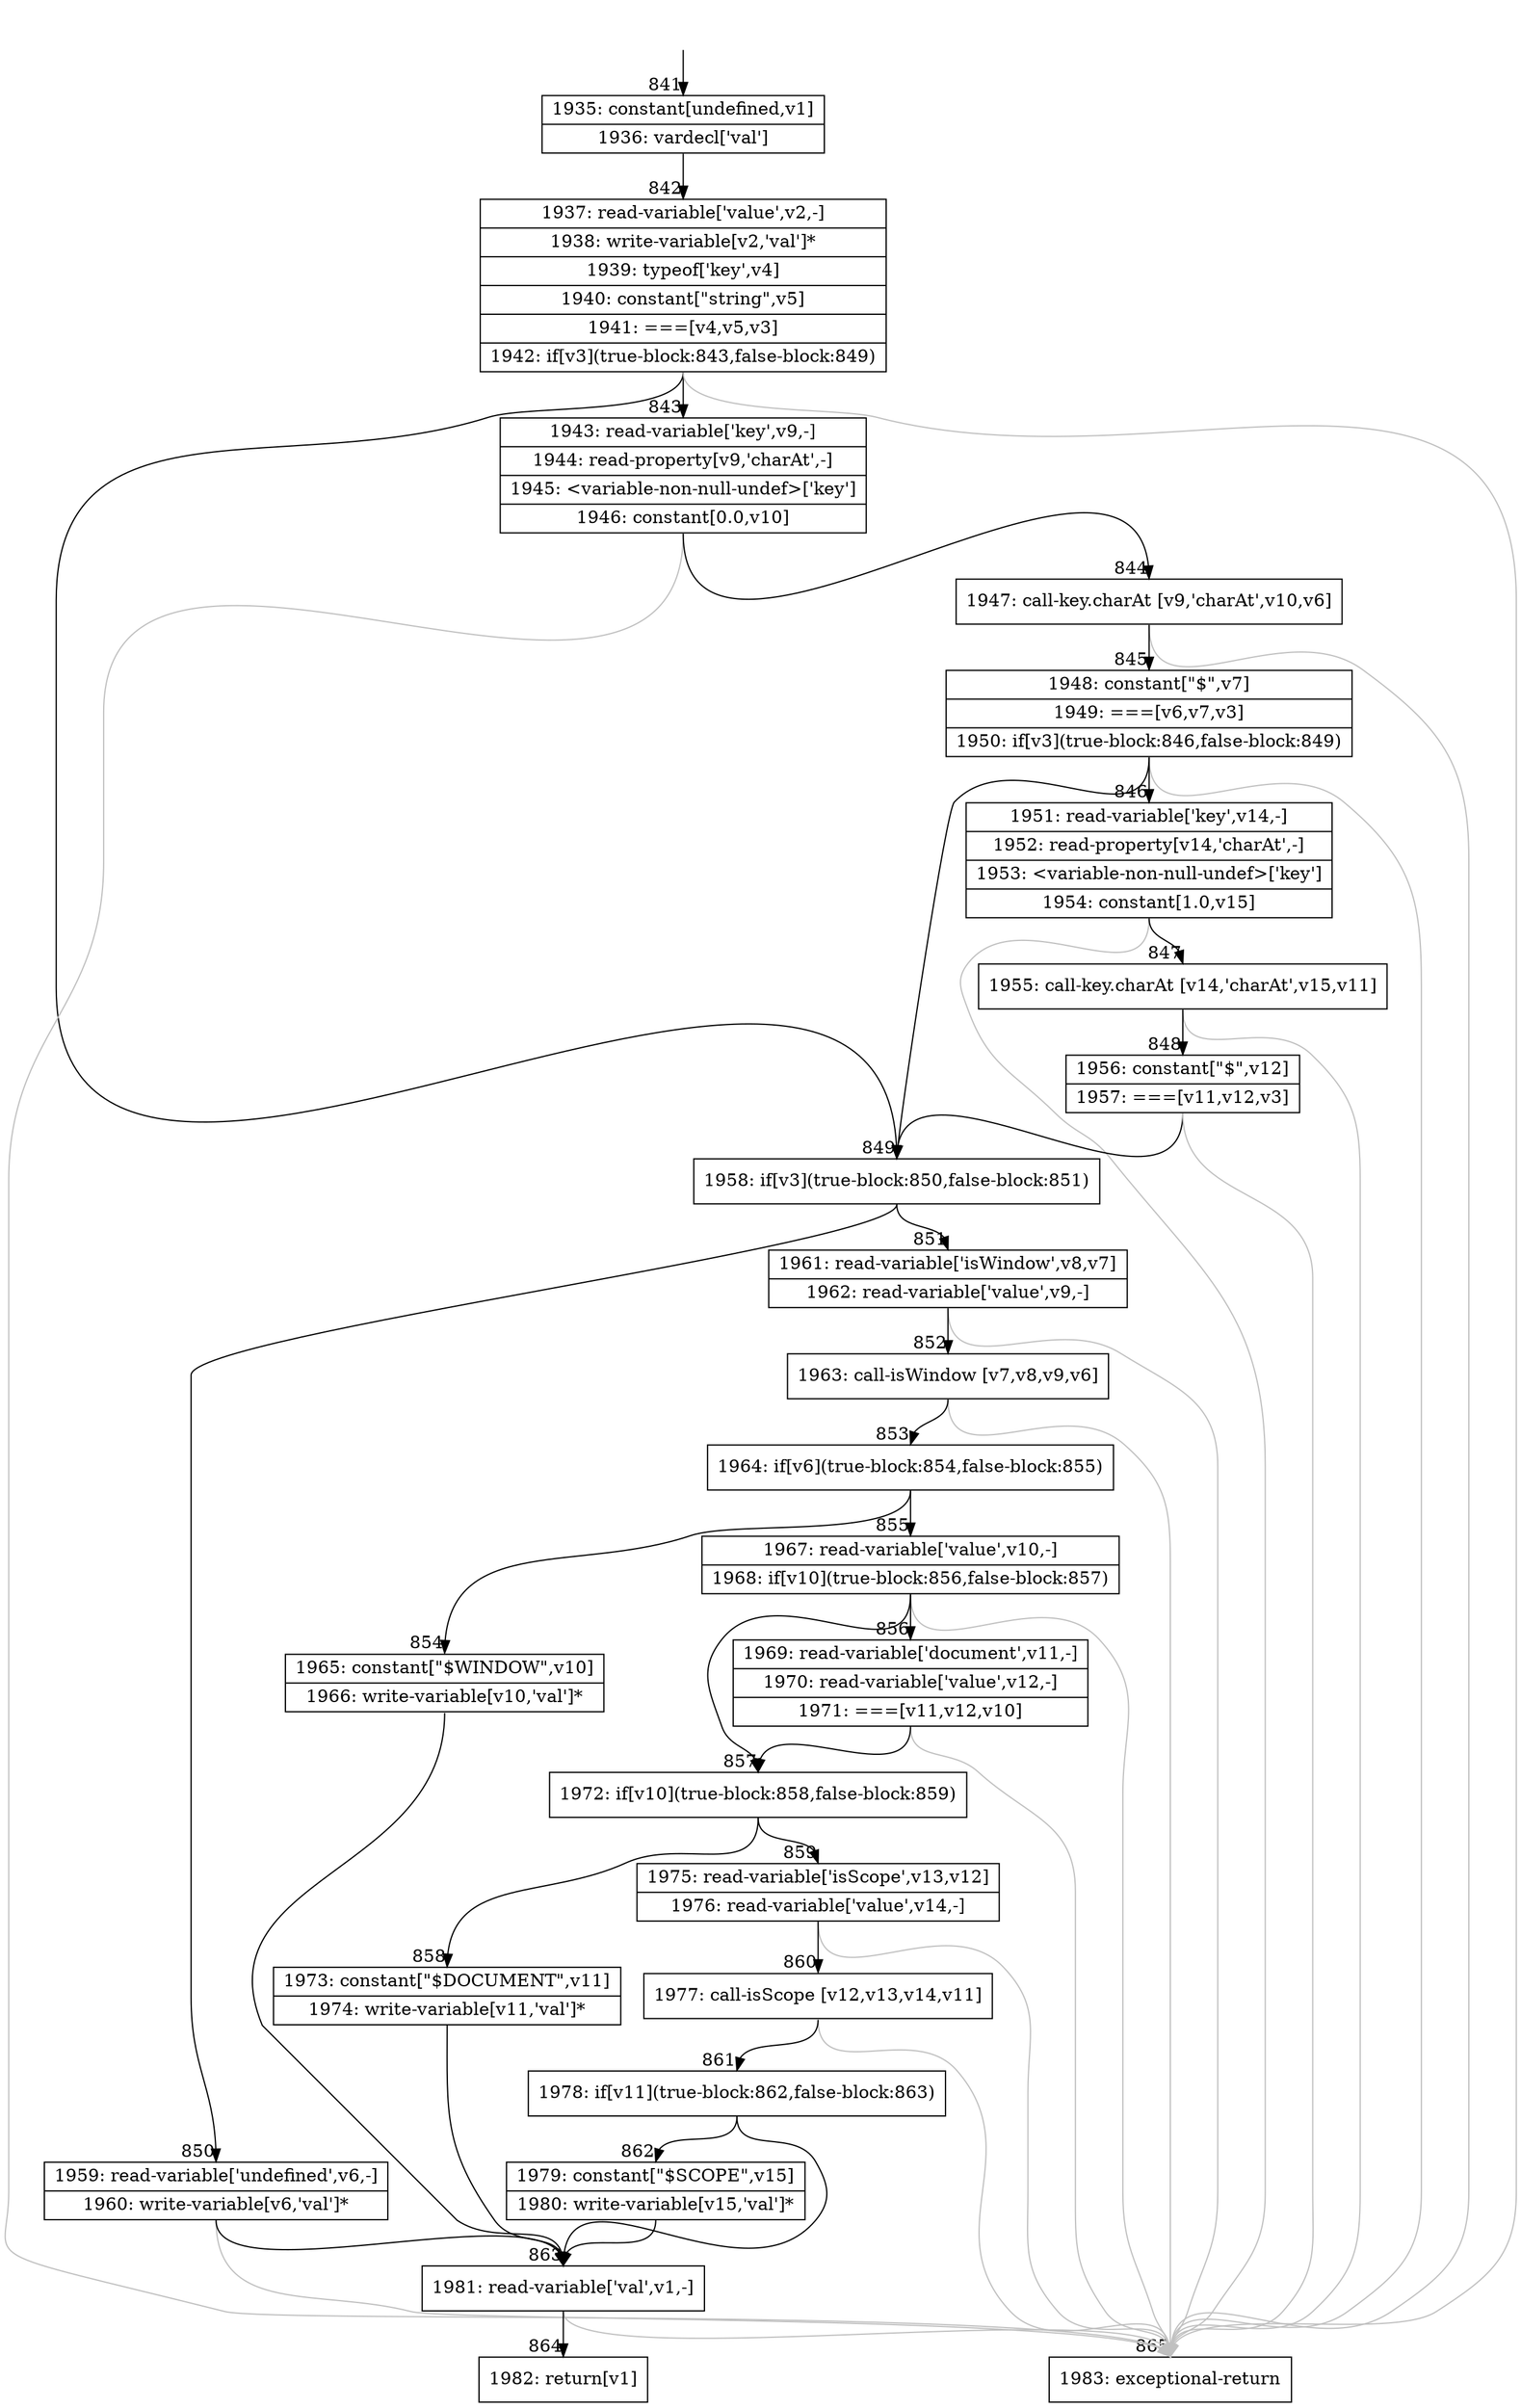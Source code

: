 digraph {
rankdir="TD"
BB_entry63[shape=none,label=""];
BB_entry63 -> BB841 [tailport=s, headport=n, headlabel="    841"]
BB841 [shape=record label="{1935: constant[undefined,v1]|1936: vardecl['val']}" ] 
BB841 -> BB842 [tailport=s, headport=n, headlabel="      842"]
BB842 [shape=record label="{1937: read-variable['value',v2,-]|1938: write-variable[v2,'val']*|1939: typeof['key',v4]|1940: constant[\"string\",v5]|1941: ===[v4,v5,v3]|1942: if[v3](true-block:843,false-block:849)}" ] 
BB842 -> BB849 [tailport=s, headport=n, headlabel="      849"]
BB842 -> BB843 [tailport=s, headport=n, headlabel="      843"]
BB842 -> BB865 [tailport=s, headport=n, color=gray, headlabel="      865"]
BB843 [shape=record label="{1943: read-variable['key',v9,-]|1944: read-property[v9,'charAt',-]|1945: \<variable-non-null-undef\>['key']|1946: constant[0.0,v10]}" ] 
BB843 -> BB844 [tailport=s, headport=n, headlabel="      844"]
BB843 -> BB865 [tailport=s, headport=n, color=gray]
BB844 [shape=record label="{1947: call-key.charAt [v9,'charAt',v10,v6]}" ] 
BB844 -> BB845 [tailport=s, headport=n, headlabel="      845"]
BB844 -> BB865 [tailport=s, headport=n, color=gray]
BB845 [shape=record label="{1948: constant[\"$\",v7]|1949: ===[v6,v7,v3]|1950: if[v3](true-block:846,false-block:849)}" ] 
BB845 -> BB849 [tailport=s, headport=n]
BB845 -> BB846 [tailport=s, headport=n, headlabel="      846"]
BB845 -> BB865 [tailport=s, headport=n, color=gray]
BB846 [shape=record label="{1951: read-variable['key',v14,-]|1952: read-property[v14,'charAt',-]|1953: \<variable-non-null-undef\>['key']|1954: constant[1.0,v15]}" ] 
BB846 -> BB847 [tailport=s, headport=n, headlabel="      847"]
BB846 -> BB865 [tailport=s, headport=n, color=gray]
BB847 [shape=record label="{1955: call-key.charAt [v14,'charAt',v15,v11]}" ] 
BB847 -> BB848 [tailport=s, headport=n, headlabel="      848"]
BB847 -> BB865 [tailport=s, headport=n, color=gray]
BB848 [shape=record label="{1956: constant[\"$\",v12]|1957: ===[v11,v12,v3]}" ] 
BB848 -> BB849 [tailport=s, headport=n]
BB848 -> BB865 [tailport=s, headport=n, color=gray]
BB849 [shape=record label="{1958: if[v3](true-block:850,false-block:851)}" ] 
BB849 -> BB850 [tailport=s, headport=n, headlabel="      850"]
BB849 -> BB851 [tailport=s, headport=n, headlabel="      851"]
BB850 [shape=record label="{1959: read-variable['undefined',v6,-]|1960: write-variable[v6,'val']*}" ] 
BB850 -> BB863 [tailport=s, headport=n, headlabel="      863"]
BB850 -> BB865 [tailport=s, headport=n, color=gray]
BB851 [shape=record label="{1961: read-variable['isWindow',v8,v7]|1962: read-variable['value',v9,-]}" ] 
BB851 -> BB852 [tailport=s, headport=n, headlabel="      852"]
BB851 -> BB865 [tailport=s, headport=n, color=gray]
BB852 [shape=record label="{1963: call-isWindow [v7,v8,v9,v6]}" ] 
BB852 -> BB853 [tailport=s, headport=n, headlabel="      853"]
BB852 -> BB865 [tailport=s, headport=n, color=gray]
BB853 [shape=record label="{1964: if[v6](true-block:854,false-block:855)}" ] 
BB853 -> BB854 [tailport=s, headport=n, headlabel="      854"]
BB853 -> BB855 [tailport=s, headport=n, headlabel="      855"]
BB854 [shape=record label="{1965: constant[\"$WINDOW\",v10]|1966: write-variable[v10,'val']*}" ] 
BB854 -> BB863 [tailport=s, headport=n]
BB855 [shape=record label="{1967: read-variable['value',v10,-]|1968: if[v10](true-block:856,false-block:857)}" ] 
BB855 -> BB857 [tailport=s, headport=n, headlabel="      857"]
BB855 -> BB856 [tailport=s, headport=n, headlabel="      856"]
BB855 -> BB865 [tailport=s, headport=n, color=gray]
BB856 [shape=record label="{1969: read-variable['document',v11,-]|1970: read-variable['value',v12,-]|1971: ===[v11,v12,v10]}" ] 
BB856 -> BB857 [tailport=s, headport=n]
BB856 -> BB865 [tailport=s, headport=n, color=gray]
BB857 [shape=record label="{1972: if[v10](true-block:858,false-block:859)}" ] 
BB857 -> BB858 [tailport=s, headport=n, headlabel="      858"]
BB857 -> BB859 [tailport=s, headport=n, headlabel="      859"]
BB858 [shape=record label="{1973: constant[\"$DOCUMENT\",v11]|1974: write-variable[v11,'val']*}" ] 
BB858 -> BB863 [tailport=s, headport=n]
BB859 [shape=record label="{1975: read-variable['isScope',v13,v12]|1976: read-variable['value',v14,-]}" ] 
BB859 -> BB860 [tailport=s, headport=n, headlabel="      860"]
BB859 -> BB865 [tailport=s, headport=n, color=gray]
BB860 [shape=record label="{1977: call-isScope [v12,v13,v14,v11]}" ] 
BB860 -> BB861 [tailport=s, headport=n, headlabel="      861"]
BB860 -> BB865 [tailport=s, headport=n, color=gray]
BB861 [shape=record label="{1978: if[v11](true-block:862,false-block:863)}" ] 
BB861 -> BB862 [tailport=s, headport=n, headlabel="      862"]
BB861 -> BB863 [tailport=s, headport=n]
BB862 [shape=record label="{1979: constant[\"$SCOPE\",v15]|1980: write-variable[v15,'val']*}" ] 
BB862 -> BB863 [tailport=s, headport=n]
BB863 [shape=record label="{1981: read-variable['val',v1,-]}" ] 
BB863 -> BB864 [tailport=s, headport=n, headlabel="      864"]
BB863 -> BB865 [tailport=s, headport=n, color=gray]
BB864 [shape=record label="{1982: return[v1]}" ] 
BB865 [shape=record label="{1983: exceptional-return}" ] 
//#$~ 1189
}
